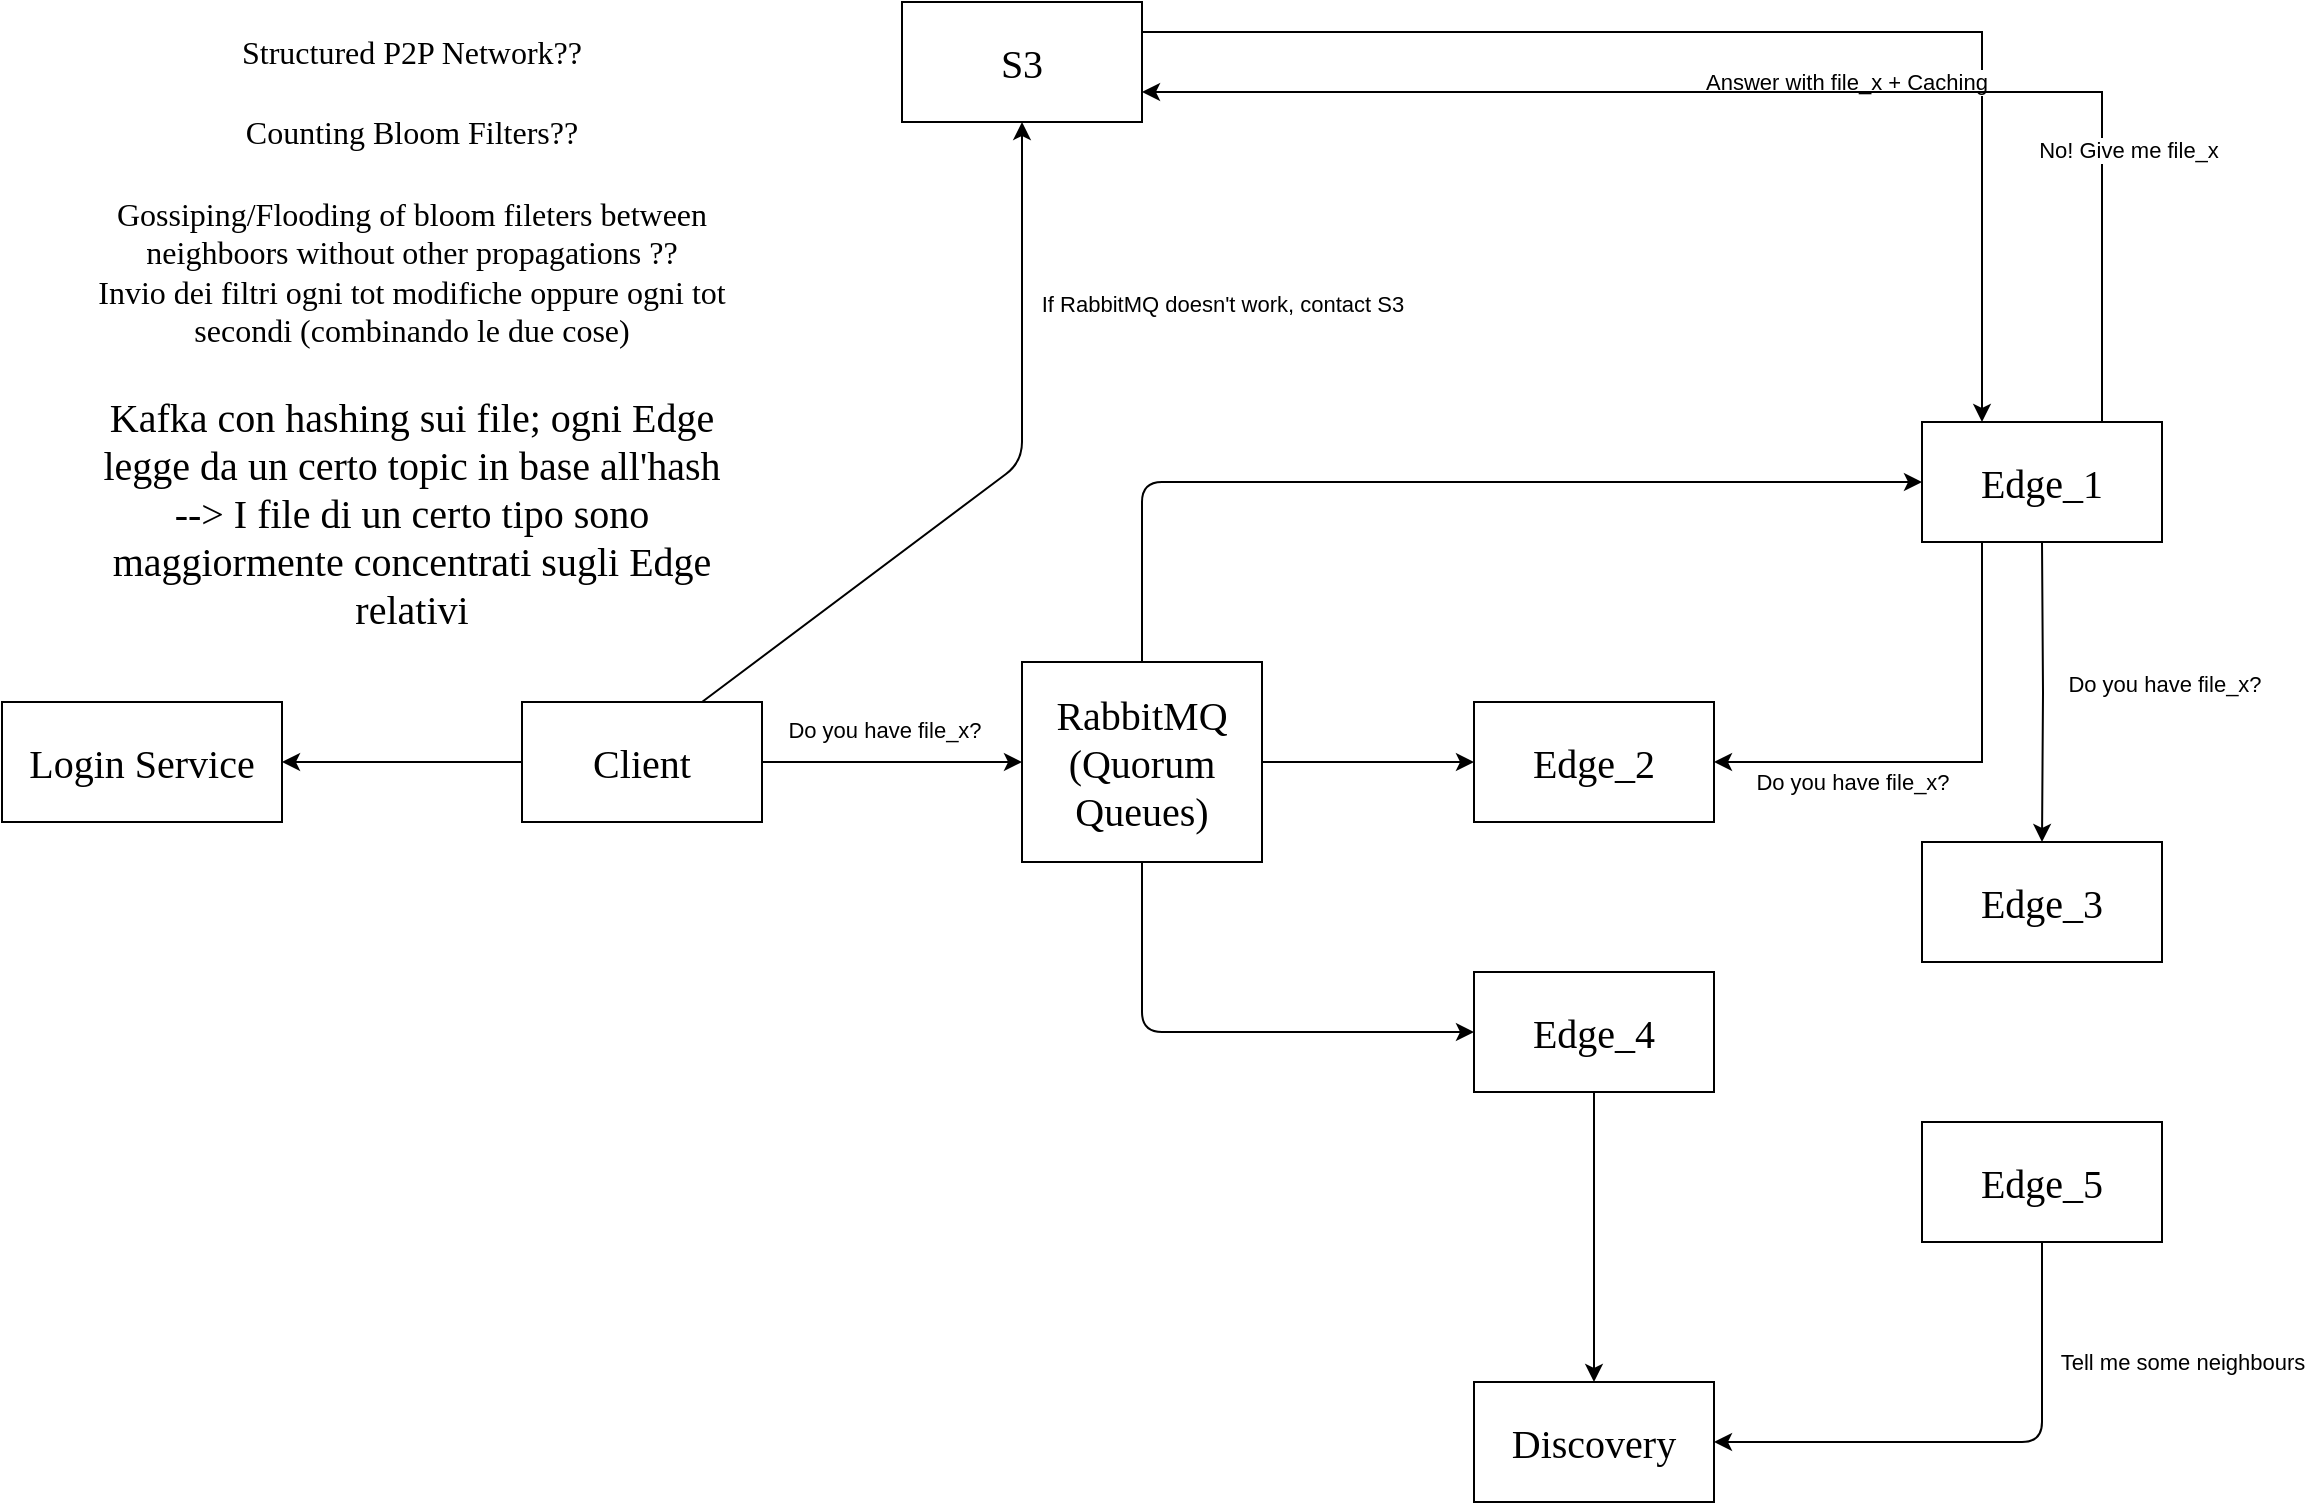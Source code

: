 <mxfile pages="3">
    <diagram name="Get File" id="ERLvfSf9l31dRj-6idGc">
        <mxGraphModel dx="2423" dy="754" grid="1" gridSize="10" guides="1" tooltips="1" connect="1" arrows="1" fold="1" page="1" pageScale="1" pageWidth="827" pageHeight="1169" math="0" shadow="0">
            <root>
                <mxCell id="0"/>
                <mxCell id="1" parent="0"/>
                <mxCell id="kAbpo-Gp6FqQRw1j7rk1-29" style="edgeStyle=orthogonalEdgeStyle;rounded=0;orthogonalLoop=1;jettySize=auto;html=1;exitX=1;exitY=0.25;exitDx=0;exitDy=0;entryX=0.25;entryY=0;entryDx=0;entryDy=0;" parent="1" source="kAbpo-Gp6FqQRw1j7rk1-1" target="kAbpo-Gp6FqQRw1j7rk1-3" edge="1">
                    <mxGeometry relative="1" as="geometry">
                        <mxPoint x="450" y="85" as="sourcePoint"/>
                    </mxGeometry>
                </mxCell>
                <mxCell id="kAbpo-Gp6FqQRw1j7rk1-30" value="Answer with file_x + Caching" style="edgeLabel;html=1;align=center;verticalAlign=middle;resizable=0;points=[];" parent="kAbpo-Gp6FqQRw1j7rk1-29" vertex="1" connectable="0">
                    <mxGeometry x="0.305" relative="1" as="geometry">
                        <mxPoint x="-50" y="25" as="offset"/>
                    </mxGeometry>
                </mxCell>
                <mxCell id="kAbpo-Gp6FqQRw1j7rk1-1" value="S3" style="rounded=0;whiteSpace=wrap;html=1;fontFamily=Times New Roman;fontSize=20;" parent="1" vertex="1">
                    <mxGeometry x="50" y="40" width="120" height="60" as="geometry"/>
                </mxCell>
                <mxCell id="kAbpo-Gp6FqQRw1j7rk1-21" style="edgeStyle=orthogonalEdgeStyle;rounded=0;orthogonalLoop=1;jettySize=auto;html=1;" parent="1" target="kAbpo-Gp6FqQRw1j7rk1-7" edge="1">
                    <mxGeometry relative="1" as="geometry">
                        <mxPoint x="620" y="310" as="sourcePoint"/>
                    </mxGeometry>
                </mxCell>
                <mxCell id="kAbpo-Gp6FqQRw1j7rk1-24" value="Do you have file_x?" style="edgeLabel;html=1;align=center;verticalAlign=middle;resizable=0;points=[];" parent="kAbpo-Gp6FqQRw1j7rk1-21" vertex="1" connectable="0">
                    <mxGeometry x="-0.009" y="1" relative="1" as="geometry">
                        <mxPoint x="59" y="-4" as="offset"/>
                    </mxGeometry>
                </mxCell>
                <mxCell id="kAbpo-Gp6FqQRw1j7rk1-22" style="edgeStyle=orthogonalEdgeStyle;rounded=0;orthogonalLoop=1;jettySize=auto;html=1;exitX=0.25;exitY=1;exitDx=0;exitDy=0;entryX=1;entryY=0.5;entryDx=0;entryDy=0;" parent="1" source="kAbpo-Gp6FqQRw1j7rk1-3" target="kAbpo-Gp6FqQRw1j7rk1-4" edge="1">
                    <mxGeometry relative="1" as="geometry"/>
                </mxCell>
                <mxCell id="kAbpo-Gp6FqQRw1j7rk1-23" value="Do you have file_x?" style="edgeLabel;html=1;align=center;verticalAlign=middle;resizable=0;points=[];" parent="kAbpo-Gp6FqQRw1j7rk1-22" vertex="1" connectable="0">
                    <mxGeometry x="0.3" y="-3" relative="1" as="geometry">
                        <mxPoint x="-17" y="13" as="offset"/>
                    </mxGeometry>
                </mxCell>
                <mxCell id="kAbpo-Gp6FqQRw1j7rk1-27" style="edgeStyle=orthogonalEdgeStyle;rounded=0;orthogonalLoop=1;jettySize=auto;html=1;exitX=0.75;exitY=0;exitDx=0;exitDy=0;entryX=1;entryY=0.75;entryDx=0;entryDy=0;" parent="1" source="kAbpo-Gp6FqQRw1j7rk1-3" target="kAbpo-Gp6FqQRw1j7rk1-1" edge="1">
                    <mxGeometry relative="1" as="geometry">
                        <mxPoint x="450" y="55" as="targetPoint"/>
                    </mxGeometry>
                </mxCell>
                <mxCell id="kAbpo-Gp6FqQRw1j7rk1-28" value="No! Give me file_x" style="edgeLabel;html=1;align=center;verticalAlign=middle;resizable=0;points=[];" parent="kAbpo-Gp6FqQRw1j7rk1-27" vertex="1" connectable="0">
                    <mxGeometry x="-0.359" y="4" relative="1" as="geometry">
                        <mxPoint x="54" y="25" as="offset"/>
                    </mxGeometry>
                </mxCell>
                <mxCell id="kAbpo-Gp6FqQRw1j7rk1-3" value="Edge_1" style="rounded=0;whiteSpace=wrap;html=1;fontFamily=Times New Roman;fontSize=20;" parent="1" vertex="1">
                    <mxGeometry x="560" y="250" width="120" height="60" as="geometry"/>
                </mxCell>
                <mxCell id="kAbpo-Gp6FqQRw1j7rk1-4" value="Edge_2" style="rounded=0;whiteSpace=wrap;html=1;fontFamily=Times New Roman;fontSize=20;" parent="1" vertex="1">
                    <mxGeometry x="336" y="390" width="120" height="60" as="geometry"/>
                </mxCell>
                <mxCell id="21" style="edgeStyle=orthogonalEdgeStyle;html=1;exitX=0.5;exitY=1;exitDx=0;exitDy=0;entryX=1;entryY=0.5;entryDx=0;entryDy=0;" edge="1" parent="1" source="kAbpo-Gp6FqQRw1j7rk1-5" target="kAbpo-Gp6FqQRw1j7rk1-6">
                    <mxGeometry relative="1" as="geometry"/>
                </mxCell>
                <mxCell id="22" value="Tell me some neighbours" style="edgeLabel;html=1;align=center;verticalAlign=middle;resizable=0;points=[];" vertex="1" connectable="0" parent="21">
                    <mxGeometry x="-0.371" y="-2" relative="1" as="geometry">
                        <mxPoint x="72" y="-23" as="offset"/>
                    </mxGeometry>
                </mxCell>
                <mxCell id="kAbpo-Gp6FqQRw1j7rk1-5" value="Edge_5" style="rounded=0;whiteSpace=wrap;html=1;fontFamily=Times New Roman;fontSize=20;" parent="1" vertex="1">
                    <mxGeometry x="560" y="600" width="120" height="60" as="geometry"/>
                </mxCell>
                <mxCell id="kAbpo-Gp6FqQRw1j7rk1-6" value="Discovery" style="rounded=0;whiteSpace=wrap;html=1;fontFamily=Times New Roman;fontSize=20;" parent="1" vertex="1">
                    <mxGeometry x="336" y="730" width="120" height="60" as="geometry"/>
                </mxCell>
                <mxCell id="kAbpo-Gp6FqQRw1j7rk1-7" value="Edge_3" style="rounded=0;whiteSpace=wrap;html=1;fontFamily=Times New Roman;fontSize=20;" parent="1" vertex="1">
                    <mxGeometry x="560" y="460" width="120" height="60" as="geometry"/>
                </mxCell>
                <mxCell id="20" style="edgeStyle=none;html=1;exitX=0.5;exitY=1;exitDx=0;exitDy=0;" edge="1" parent="1" source="kAbpo-Gp6FqQRw1j7rk1-8" target="kAbpo-Gp6FqQRw1j7rk1-6">
                    <mxGeometry relative="1" as="geometry"/>
                </mxCell>
                <mxCell id="kAbpo-Gp6FqQRw1j7rk1-8" value="Edge_4" style="rounded=0;whiteSpace=wrap;html=1;fontFamily=Times New Roman;fontSize=20;" parent="1" vertex="1">
                    <mxGeometry x="336" y="525" width="120" height="60" as="geometry"/>
                </mxCell>
                <mxCell id="Gkt3XV9mKhzbIZuI4y3Y-6" style="edgeStyle=orthogonalEdgeStyle;rounded=0;orthogonalLoop=1;jettySize=auto;html=1;exitX=0;exitY=0.5;exitDx=0;exitDy=0;entryX=1;entryY=0.5;entryDx=0;entryDy=0;" parent="1" source="kAbpo-Gp6FqQRw1j7rk1-9" target="Gkt3XV9mKhzbIZuI4y3Y-2" edge="1">
                    <mxGeometry relative="1" as="geometry"/>
                </mxCell>
                <mxCell id="6" style="edgeStyle=none;html=1;exitX=1;exitY=0.5;exitDx=0;exitDy=0;entryX=0;entryY=0.5;entryDx=0;entryDy=0;fontFamily=Times New Roman;fontSize=20;" parent="1" source="kAbpo-Gp6FqQRw1j7rk1-9" target="5" edge="1">
                    <mxGeometry relative="1" as="geometry"/>
                </mxCell>
                <mxCell id="8" value="&lt;span style=&quot;font-family: Helvetica; font-size: 11px;&quot;&gt;Do you have file_x?&lt;/span&gt;" style="edgeLabel;html=1;align=center;verticalAlign=middle;resizable=0;points=[];fontSize=20;fontFamily=Times New Roman;" parent="6" vertex="1" connectable="0">
                    <mxGeometry x="-0.534" y="-4" relative="1" as="geometry">
                        <mxPoint x="30" y="-24" as="offset"/>
                    </mxGeometry>
                </mxCell>
                <mxCell id="18" style="edgeStyle=none;html=1;exitX=0.75;exitY=0;exitDx=0;exitDy=0;entryX=0.5;entryY=1;entryDx=0;entryDy=0;" edge="1" parent="1" source="kAbpo-Gp6FqQRw1j7rk1-9" target="kAbpo-Gp6FqQRw1j7rk1-1">
                    <mxGeometry relative="1" as="geometry">
                        <Array as="points">
                            <mxPoint x="110" y="270"/>
                        </Array>
                    </mxGeometry>
                </mxCell>
                <mxCell id="19" value="If RabbitMQ doesn't work, contact S3" style="edgeLabel;html=1;align=center;verticalAlign=middle;resizable=0;points=[];" vertex="1" connectable="0" parent="18">
                    <mxGeometry x="0.382" y="-2" relative="1" as="geometry">
                        <mxPoint x="98" y="-24" as="offset"/>
                    </mxGeometry>
                </mxCell>
                <mxCell id="kAbpo-Gp6FqQRw1j7rk1-9" value="Client" style="rounded=0;whiteSpace=wrap;html=1;fontFamily=Times New Roman;fontSize=20;" parent="1" vertex="1">
                    <mxGeometry x="-140" y="390" width="120" height="60" as="geometry"/>
                </mxCell>
                <mxCell id="Gkt3XV9mKhzbIZuI4y3Y-2" value="Login Service" style="rounded=0;whiteSpace=wrap;html=1;fontFamily=Times New Roman;fontSize=20;" parent="1" vertex="1">
                    <mxGeometry x="-400" y="390" width="140" height="60" as="geometry"/>
                </mxCell>
                <mxCell id="McJxMuK5_5Yb_4WmfTVT-1" value="Counting Bloom Filters??" style="text;html=1;strokeColor=none;fillColor=none;align=center;verticalAlign=middle;whiteSpace=wrap;rounded=0;fontSize=16;fontFamily=Times New Roman;" parent="1" vertex="1">
                    <mxGeometry x="-290" y="90" width="190" height="30" as="geometry"/>
                </mxCell>
                <mxCell id="McJxMuK5_5Yb_4WmfTVT-4" value="Structured P2P Network??" style="text;html=1;strokeColor=none;fillColor=none;align=center;verticalAlign=middle;whiteSpace=wrap;rounded=0;fontSize=16;fontFamily=Times New Roman;" parent="1" vertex="1">
                    <mxGeometry x="-290" y="50" width="190" height="30" as="geometry"/>
                </mxCell>
                <mxCell id="_Z8FdIFadxOyE6qoVxQv-2" value="Gossiping/Flooding of bloom fileters between neighboors without other propagations ??&lt;br&gt;Invio dei filtri ogni tot modifiche oppure ogni tot secondi (combinando le due cose)" style="text;html=1;strokeColor=none;fillColor=none;align=center;verticalAlign=middle;whiteSpace=wrap;rounded=0;fontSize=16;fontFamily=Times New Roman;" parent="1" vertex="1">
                    <mxGeometry x="-355" y="160" width="320" height="30" as="geometry"/>
                </mxCell>
                <mxCell id="10" style="edgeStyle=none;html=1;exitX=1;exitY=0.5;exitDx=0;exitDy=0;entryX=0;entryY=0.5;entryDx=0;entryDy=0;fontFamily=Times New Roman;fontSize=20;" parent="1" source="5" target="kAbpo-Gp6FqQRw1j7rk1-4" edge="1">
                    <mxGeometry relative="1" as="geometry"/>
                </mxCell>
                <mxCell id="11" style="edgeStyle=none;html=1;exitX=0.5;exitY=0;exitDx=0;exitDy=0;entryX=0;entryY=0.5;entryDx=0;entryDy=0;fontFamily=Times New Roman;fontSize=20;" parent="1" source="5" target="kAbpo-Gp6FqQRw1j7rk1-3" edge="1">
                    <mxGeometry relative="1" as="geometry">
                        <Array as="points">
                            <mxPoint x="170" y="280"/>
                        </Array>
                    </mxGeometry>
                </mxCell>
                <mxCell id="12" style="edgeStyle=none;html=1;exitX=0.5;exitY=1;exitDx=0;exitDy=0;entryX=0;entryY=0.5;entryDx=0;entryDy=0;fontFamily=Times New Roman;fontSize=20;" parent="1" source="5" target="kAbpo-Gp6FqQRw1j7rk1-8" edge="1">
                    <mxGeometry relative="1" as="geometry">
                        <Array as="points">
                            <mxPoint x="170" y="555"/>
                        </Array>
                    </mxGeometry>
                </mxCell>
                <mxCell id="5" value="&lt;font style=&quot;font-size: 20px;&quot; face=&quot;Times New Roman&quot;&gt;RabbitMQ (Quorum Queues)&lt;br&gt;&lt;/font&gt;" style="rounded=0;whiteSpace=wrap;html=1;" parent="1" vertex="1">
                    <mxGeometry x="110" y="370" width="120" height="100" as="geometry"/>
                </mxCell>
                <mxCell id="17" value="Kafka con hashing sui file; ogni Edge legge da un certo topic in base all'hash --&amp;gt; I file di un certo tipo sono maggiormente concentrati sugli Edge relativi" style="text;html=1;strokeColor=none;fillColor=none;align=center;verticalAlign=middle;whiteSpace=wrap;rounded=0;fontFamily=Times New Roman;fontSize=20;" parent="1" vertex="1">
                    <mxGeometry x="-355" y="280" width="320" height="30" as="geometry"/>
                </mxCell>
            </root>
        </mxGraphModel>
    </diagram>
    <diagram id="gJ0FruzGSYdkZxmFpLk-" name="Add File">
        <mxGraphModel dx="1434" dy="843" grid="1" gridSize="10" guides="1" tooltips="1" connect="1" arrows="1" fold="1" page="1" pageScale="1" pageWidth="827" pageHeight="1169" math="0" shadow="0">
            <root>
                <mxCell id="0"/>
                <mxCell id="1" parent="0"/>
                <mxCell id="WD0HaFn-ettRxgnPH-fI-1" style="edgeStyle=orthogonalEdgeStyle;rounded=0;orthogonalLoop=1;jettySize=auto;html=1;exitX=1;exitY=0.75;exitDx=0;exitDy=0;entryX=0.25;entryY=0;entryDx=0;entryDy=0;" edge="1" parent="1" source="WD0HaFn-ettRxgnPH-fI-3" target="WD0HaFn-ettRxgnPH-fI-12">
                    <mxGeometry relative="1" as="geometry"/>
                </mxCell>
                <mxCell id="WD0HaFn-ettRxgnPH-fI-2" value="File Added" style="edgeLabel;html=1;align=center;verticalAlign=middle;resizable=0;points=[];" vertex="1" connectable="0" parent="WD0HaFn-ettRxgnPH-fI-1">
                    <mxGeometry x="0.305" relative="1" as="geometry">
                        <mxPoint x="-50" y="25" as="offset"/>
                    </mxGeometry>
                </mxCell>
                <mxCell id="WD0HaFn-ettRxgnPH-fI-3" value="S3" style="rounded=0;whiteSpace=wrap;html=1;fontFamily=Times New Roman;fontSize=20;" vertex="1" parent="1">
                    <mxGeometry x="329" y="215" width="120" height="60" as="geometry"/>
                </mxCell>
                <mxCell id="WD0HaFn-ettRxgnPH-fI-8" style="edgeStyle=orthogonalEdgeStyle;rounded=0;orthogonalLoop=1;jettySize=auto;html=1;exitX=0;exitY=0.75;exitDx=0;exitDy=0;entryX=0.75;entryY=0;entryDx=0;entryDy=0;" edge="1" parent="1" source="WD0HaFn-ettRxgnPH-fI-12" target="WD0HaFn-ettRxgnPH-fI-25">
                    <mxGeometry relative="1" as="geometry"/>
                </mxCell>
                <mxCell id="WD0HaFn-ettRxgnPH-fI-9" value="Yes! Answer with file!" style="edgeLabel;html=1;align=center;verticalAlign=middle;resizable=0;points=[];" vertex="1" connectable="0" parent="WD0HaFn-ettRxgnPH-fI-8">
                    <mxGeometry x="0.344" y="-4" relative="1" as="geometry">
                        <mxPoint x="120" y="19" as="offset"/>
                    </mxGeometry>
                </mxCell>
                <mxCell id="WD0HaFn-ettRxgnPH-fI-10" style="edgeStyle=orthogonalEdgeStyle;rounded=0;orthogonalLoop=1;jettySize=auto;html=1;exitX=0.75;exitY=0;exitDx=0;exitDy=0;entryX=1;entryY=0.25;entryDx=0;entryDy=0;" edge="1" parent="1" source="WD0HaFn-ettRxgnPH-fI-12" target="WD0HaFn-ettRxgnPH-fI-3">
                    <mxGeometry relative="1" as="geometry"/>
                </mxCell>
                <mxCell id="WD0HaFn-ettRxgnPH-fI-11" value="Asynchronous add to S3" style="edgeLabel;html=1;align=center;verticalAlign=middle;resizable=0;points=[];" vertex="1" connectable="0" parent="WD0HaFn-ettRxgnPH-fI-10">
                    <mxGeometry x="-0.359" y="4" relative="1" as="geometry">
                        <mxPoint x="74" y="45" as="offset"/>
                    </mxGeometry>
                </mxCell>
                <mxCell id="WD0HaFn-ettRxgnPH-fI-12" value="Edge_1" style="rounded=0;whiteSpace=wrap;html=1;fontFamily=Times New Roman;fontSize=20;" vertex="1" parent="1">
                    <mxGeometry x="569" y="415" width="120" height="60" as="geometry"/>
                </mxCell>
                <mxCell id="WD0HaFn-ettRxgnPH-fI-28" style="edgeStyle=orthogonalEdgeStyle;rounded=0;orthogonalLoop=1;jettySize=auto;html=1;exitX=1;exitY=0.5;exitDx=0;exitDy=0;entryX=0.25;entryY=1;entryDx=0;entryDy=0;" edge="1" parent="1" source="WD0HaFn-ettRxgnPH-fI-13" target="WD0HaFn-ettRxgnPH-fI-12">
                    <mxGeometry relative="1" as="geometry"/>
                </mxCell>
                <mxCell id="WD0HaFn-ettRxgnPH-fI-29" value="Did you add file_x?" style="edgeLabel;html=1;align=center;verticalAlign=middle;resizable=0;points=[];" vertex="1" connectable="0" parent="WD0HaFn-ettRxgnPH-fI-28">
                    <mxGeometry x="-0.661" y="4" relative="1" as="geometry">
                        <mxPoint x="26" y="-6" as="offset"/>
                    </mxGeometry>
                </mxCell>
                <mxCell id="WD0HaFn-ettRxgnPH-fI-30" style="edgeStyle=orthogonalEdgeStyle;rounded=0;orthogonalLoop=1;jettySize=auto;html=1;exitX=0.75;exitY=0;exitDx=0;exitDy=0;entryX=0.75;entryY=1;entryDx=0;entryDy=0;" edge="1" parent="1" source="WD0HaFn-ettRxgnPH-fI-13" target="WD0HaFn-ettRxgnPH-fI-3">
                    <mxGeometry relative="1" as="geometry"/>
                </mxCell>
                <mxCell id="WD0HaFn-ettRxgnPH-fI-31" value="Did Edge_1 add file?" style="edgeLabel;html=1;align=center;verticalAlign=middle;resizable=0;points=[];" vertex="1" connectable="0" parent="WD0HaFn-ettRxgnPH-fI-30">
                    <mxGeometry x="0.236" y="-1" relative="1" as="geometry">
                        <mxPoint x="49" y="23" as="offset"/>
                    </mxGeometry>
                </mxCell>
                <mxCell id="WD0HaFn-ettRxgnPH-fI-13" value="Edge_2" style="rounded=0;whiteSpace=wrap;html=1;fontFamily=Times New Roman;fontSize=20;" vertex="1" parent="1">
                    <mxGeometry x="329" y="555" width="120" height="60" as="geometry"/>
                </mxCell>
                <mxCell id="WD0HaFn-ettRxgnPH-fI-14" value="Edge_5" style="rounded=0;whiteSpace=wrap;html=1;fontFamily=Times New Roman;fontSize=20;" vertex="1" parent="1">
                    <mxGeometry x="569" y="895" width="120" height="60" as="geometry"/>
                </mxCell>
                <mxCell id="WD0HaFn-ettRxgnPH-fI-15" style="edgeStyle=orthogonalEdgeStyle;rounded=0;orthogonalLoop=1;jettySize=auto;html=1;exitX=0.25;exitY=0;exitDx=0;exitDy=0;entryX=0.25;entryY=1;entryDx=0;entryDy=0;" edge="1" parent="1" source="WD0HaFn-ettRxgnPH-fI-17" target="WD0HaFn-ettRxgnPH-fI-25">
                    <mxGeometry relative="1" as="geometry"/>
                </mxCell>
                <mxCell id="WD0HaFn-ettRxgnPH-fI-16" value="{Edge_i, Edge_j, Edge_k}" style="edgeLabel;html=1;align=center;verticalAlign=middle;resizable=0;points=[];" vertex="1" connectable="0" parent="WD0HaFn-ettRxgnPH-fI-15">
                    <mxGeometry x="0.233" y="2" relative="1" as="geometry">
                        <mxPoint x="-38" y="31" as="offset"/>
                    </mxGeometry>
                </mxCell>
                <mxCell id="WD0HaFn-ettRxgnPH-fI-17" value="Discovery" style="rounded=0;whiteSpace=wrap;html=1;fontFamily=Times New Roman;fontSize=20;" vertex="1" parent="1">
                    <mxGeometry x="109" y="825" width="120" height="60" as="geometry"/>
                </mxCell>
                <mxCell id="WD0HaFn-ettRxgnPH-fI-18" value="Edge_3" style="rounded=0;whiteSpace=wrap;html=1;fontFamily=Times New Roman;fontSize=20;" vertex="1" parent="1">
                    <mxGeometry x="569" y="685" width="120" height="60" as="geometry"/>
                </mxCell>
                <mxCell id="WD0HaFn-ettRxgnPH-fI-19" value="Edge_4" style="rounded=0;whiteSpace=wrap;html=1;fontFamily=Times New Roman;fontSize=20;" vertex="1" parent="1">
                    <mxGeometry x="329" y="755" width="120" height="60" as="geometry"/>
                </mxCell>
                <mxCell id="WD0HaFn-ettRxgnPH-fI-20" style="edgeStyle=orthogonalEdgeStyle;rounded=0;orthogonalLoop=1;jettySize=auto;html=1;exitX=0.75;exitY=1;exitDx=0;exitDy=0;entryX=0.75;entryY=0;entryDx=0;entryDy=0;" edge="1" parent="1" source="WD0HaFn-ettRxgnPH-fI-25" target="WD0HaFn-ettRxgnPH-fI-17">
                    <mxGeometry relative="1" as="geometry"/>
                </mxCell>
                <mxCell id="WD0HaFn-ettRxgnPH-fI-21" value="Who??" style="edgeLabel;html=1;align=center;verticalAlign=middle;resizable=0;points=[];" vertex="1" connectable="0" parent="WD0HaFn-ettRxgnPH-fI-20">
                    <mxGeometry x="-0.233" y="3" relative="1" as="geometry">
                        <mxPoint x="17" y="31" as="offset"/>
                    </mxGeometry>
                </mxCell>
                <mxCell id="WD0HaFn-ettRxgnPH-fI-22" style="edgeStyle=orthogonalEdgeStyle;rounded=0;orthogonalLoop=1;jettySize=auto;html=1;exitX=1;exitY=0.5;exitDx=0;exitDy=0;entryX=0;entryY=0.5;entryDx=0;entryDy=0;" edge="1" parent="1" source="WD0HaFn-ettRxgnPH-fI-25" target="WD0HaFn-ettRxgnPH-fI-13">
                    <mxGeometry relative="1" as="geometry"/>
                </mxCell>
                <mxCell id="WD0HaFn-ettRxgnPH-fI-26" value="Add file_x" style="edgeLabel;html=1;align=center;verticalAlign=middle;resizable=0;points=[];" vertex="1" connectable="0" parent="WD0HaFn-ettRxgnPH-fI-22">
                    <mxGeometry x="-0.285" y="-1" relative="1" as="geometry">
                        <mxPoint x="31" y="-11" as="offset"/>
                    </mxGeometry>
                </mxCell>
                <mxCell id="WD0HaFn-ettRxgnPH-fI-23" style="edgeStyle=orthogonalEdgeStyle;rounded=0;orthogonalLoop=1;jettySize=auto;html=1;exitX=0.25;exitY=0;exitDx=0;exitDy=0;entryX=0;entryY=0.25;entryDx=0;entryDy=0;" edge="1" parent="1" source="WD0HaFn-ettRxgnPH-fI-25" target="WD0HaFn-ettRxgnPH-fI-12">
                    <mxGeometry relative="1" as="geometry"/>
                </mxCell>
                <mxCell id="WD0HaFn-ettRxgnPH-fI-24" value="Add file_x" style="edgeLabel;html=1;align=center;verticalAlign=middle;resizable=0;points=[];" vertex="1" connectable="0" parent="WD0HaFn-ettRxgnPH-fI-23">
                    <mxGeometry x="-0.379" y="2" relative="1" as="geometry">
                        <mxPoint x="142" y="-8" as="offset"/>
                    </mxGeometry>
                </mxCell>
                <mxCell id="WD0HaFn-ettRxgnPH-fI-25" value="Client" style="rounded=0;whiteSpace=wrap;html=1;fontFamily=Times New Roman;fontSize=20;" vertex="1" parent="1">
                    <mxGeometry x="109" y="555" width="120" height="60" as="geometry"/>
                </mxCell>
            </root>
        </mxGraphModel>
    </diagram>
    <diagram id="kCe3dKsDuUyaTgqi9a7N" name="Delete File">
        <mxGraphModel dx="1434" dy="843" grid="1" gridSize="10" guides="1" tooltips="1" connect="1" arrows="1" fold="1" page="1" pageScale="1" pageWidth="827" pageHeight="1169" math="0" shadow="0">
            <root>
                <mxCell id="0"/>
                <mxCell id="1" parent="0"/>
                <mxCell id="2uDg2tggHDzlQVBKCWBi-31" style="edgeStyle=orthogonalEdgeStyle;rounded=0;orthogonalLoop=1;jettySize=auto;html=1;exitX=0.5;exitY=1;exitDx=0;exitDy=0;entryX=0;entryY=0.25;entryDx=0;entryDy=0;" edge="1" parent="1" source="2uDg2tggHDzlQVBKCWBi-3" target="2uDg2tggHDzlQVBKCWBi-8">
                    <mxGeometry relative="1" as="geometry"/>
                </mxCell>
                <mxCell id="2uDg2tggHDzlQVBKCWBi-32" value="Yes! Keep file_x&lt;br&gt;" style="edgeLabel;html=1;align=center;verticalAlign=middle;resizable=0;points=[];" vertex="1" connectable="0" parent="2uDg2tggHDzlQVBKCWBi-31">
                    <mxGeometry x="-0.792" y="1" relative="1" as="geometry">
                        <mxPoint x="49" y="-12" as="offset"/>
                    </mxGeometry>
                </mxCell>
                <mxCell id="2uDg2tggHDzlQVBKCWBi-33" value="No! Delete file_x" style="edgeLabel;html=1;align=center;verticalAlign=middle;resizable=0;points=[];" vertex="1" connectable="0" parent="2uDg2tggHDzlQVBKCWBi-31">
                    <mxGeometry x="-0.525" y="-2" relative="1" as="geometry">
                        <mxPoint x="52" y="-36" as="offset"/>
                    </mxGeometry>
                </mxCell>
                <mxCell id="2uDg2tggHDzlQVBKCWBi-3" value="S3" style="rounded=0;whiteSpace=wrap;html=1;fontFamily=Times New Roman;fontSize=20;" vertex="1" parent="1">
                    <mxGeometry x="309" y="370" width="120" height="60" as="geometry"/>
                </mxCell>
                <mxCell id="2uDg2tggHDzlQVBKCWBi-29" style="edgeStyle=orthogonalEdgeStyle;rounded=0;orthogonalLoop=1;jettySize=auto;html=1;exitX=0.5;exitY=0;exitDx=0;exitDy=0;entryX=1;entryY=0.25;entryDx=0;entryDy=0;" edge="1" parent="1" source="2uDg2tggHDzlQVBKCWBi-8" target="2uDg2tggHDzlQVBKCWBi-3">
                    <mxGeometry relative="1" as="geometry"/>
                </mxCell>
                <mxCell id="2uDg2tggHDzlQVBKCWBi-30" value="Do you still have file_x?" style="edgeLabel;html=1;align=center;verticalAlign=middle;resizable=0;points=[];" vertex="1" connectable="0" parent="2uDg2tggHDzlQVBKCWBi-29">
                    <mxGeometry x="0.585" y="-2" relative="1" as="geometry">
                        <mxPoint x="43" y="-13" as="offset"/>
                    </mxGeometry>
                </mxCell>
                <mxCell id="2uDg2tggHDzlQVBKCWBi-8" value="Edge_1" style="rounded=0;whiteSpace=wrap;html=1;fontFamily=Times New Roman;fontSize=20;" vertex="1" parent="1">
                    <mxGeometry x="618" y="570" width="120" height="60" as="geometry"/>
                </mxCell>
                <mxCell id="2uDg2tggHDzlQVBKCWBi-13" value="Edge_2" style="rounded=0;whiteSpace=wrap;html=1;fontFamily=Times New Roman;fontSize=20;" vertex="1" parent="1">
                    <mxGeometry x="378" y="680" width="120" height="60" as="geometry"/>
                </mxCell>
                <mxCell id="2uDg2tggHDzlQVBKCWBi-14" value="Edge_5" style="rounded=0;whiteSpace=wrap;html=1;fontFamily=Times New Roman;fontSize=20;" vertex="1" parent="1">
                    <mxGeometry x="618" y="1020" width="120" height="60" as="geometry"/>
                </mxCell>
                <mxCell id="2uDg2tggHDzlQVBKCWBi-15" style="edgeStyle=orthogonalEdgeStyle;rounded=0;orthogonalLoop=1;jettySize=auto;html=1;exitX=0.25;exitY=0;exitDx=0;exitDy=0;entryX=0.25;entryY=1;entryDx=0;entryDy=0;" edge="1" parent="1" source="2uDg2tggHDzlQVBKCWBi-17" target="2uDg2tggHDzlQVBKCWBi-26">
                    <mxGeometry relative="1" as="geometry"/>
                </mxCell>
                <mxCell id="2uDg2tggHDzlQVBKCWBi-16" value="{Edge_i, Edge_j, Edge_k}" style="edgeLabel;html=1;align=center;verticalAlign=middle;resizable=0;points=[];" vertex="1" connectable="0" parent="2uDg2tggHDzlQVBKCWBi-15">
                    <mxGeometry x="0.233" y="2" relative="1" as="geometry">
                        <mxPoint x="-38" y="31" as="offset"/>
                    </mxGeometry>
                </mxCell>
                <mxCell id="2uDg2tggHDzlQVBKCWBi-17" value="Discovery" style="rounded=0;whiteSpace=wrap;html=1;fontFamily=Times New Roman;fontSize=20;" vertex="1" parent="1">
                    <mxGeometry x="99" y="980" width="120" height="60" as="geometry"/>
                </mxCell>
                <mxCell id="2uDg2tggHDzlQVBKCWBi-18" value="Edge_3" style="rounded=0;whiteSpace=wrap;html=1;fontFamily=Times New Roman;fontSize=20;" vertex="1" parent="1">
                    <mxGeometry x="618" y="810" width="120" height="60" as="geometry"/>
                </mxCell>
                <mxCell id="2uDg2tggHDzlQVBKCWBi-19" value="Edge_4" style="rounded=0;whiteSpace=wrap;html=1;fontFamily=Times New Roman;fontSize=20;" vertex="1" parent="1">
                    <mxGeometry x="378" y="880" width="120" height="60" as="geometry"/>
                </mxCell>
                <mxCell id="2uDg2tggHDzlQVBKCWBi-20" style="edgeStyle=orthogonalEdgeStyle;rounded=0;orthogonalLoop=1;jettySize=auto;html=1;exitX=0.75;exitY=1;exitDx=0;exitDy=0;entryX=0.75;entryY=0;entryDx=0;entryDy=0;" edge="1" parent="1" source="2uDg2tggHDzlQVBKCWBi-26" target="2uDg2tggHDzlQVBKCWBi-17">
                    <mxGeometry relative="1" as="geometry"/>
                </mxCell>
                <mxCell id="2uDg2tggHDzlQVBKCWBi-21" value="Who??" style="edgeLabel;html=1;align=center;verticalAlign=middle;resizable=0;points=[];" vertex="1" connectable="0" parent="2uDg2tggHDzlQVBKCWBi-20">
                    <mxGeometry x="-0.233" y="3" relative="1" as="geometry">
                        <mxPoint x="17" y="31" as="offset"/>
                    </mxGeometry>
                </mxCell>
                <mxCell id="2uDg2tggHDzlQVBKCWBi-27" style="edgeStyle=orthogonalEdgeStyle;rounded=0;orthogonalLoop=1;jettySize=auto;html=1;exitX=0.5;exitY=0;exitDx=0;exitDy=0;entryX=0;entryY=0.5;entryDx=0;entryDy=0;" edge="1" parent="1" source="2uDg2tggHDzlQVBKCWBi-26" target="2uDg2tggHDzlQVBKCWBi-3">
                    <mxGeometry relative="1" as="geometry"/>
                </mxCell>
                <mxCell id="2uDg2tggHDzlQVBKCWBi-28" value="Delete file_x" style="edgeLabel;html=1;align=center;verticalAlign=middle;resizable=0;points=[];" vertex="1" connectable="0" parent="2uDg2tggHDzlQVBKCWBi-27">
                    <mxGeometry x="-0.318" y="-3" relative="1" as="geometry">
                        <mxPoint x="38" y="17" as="offset"/>
                    </mxGeometry>
                </mxCell>
                <mxCell id="2uDg2tggHDzlQVBKCWBi-26" value="Client" style="rounded=0;whiteSpace=wrap;html=1;fontFamily=Times New Roman;fontSize=20;" vertex="1" parent="1">
                    <mxGeometry x="99" y="710" width="120" height="60" as="geometry"/>
                </mxCell>
            </root>
        </mxGraphModel>
    </diagram>
</mxfile>